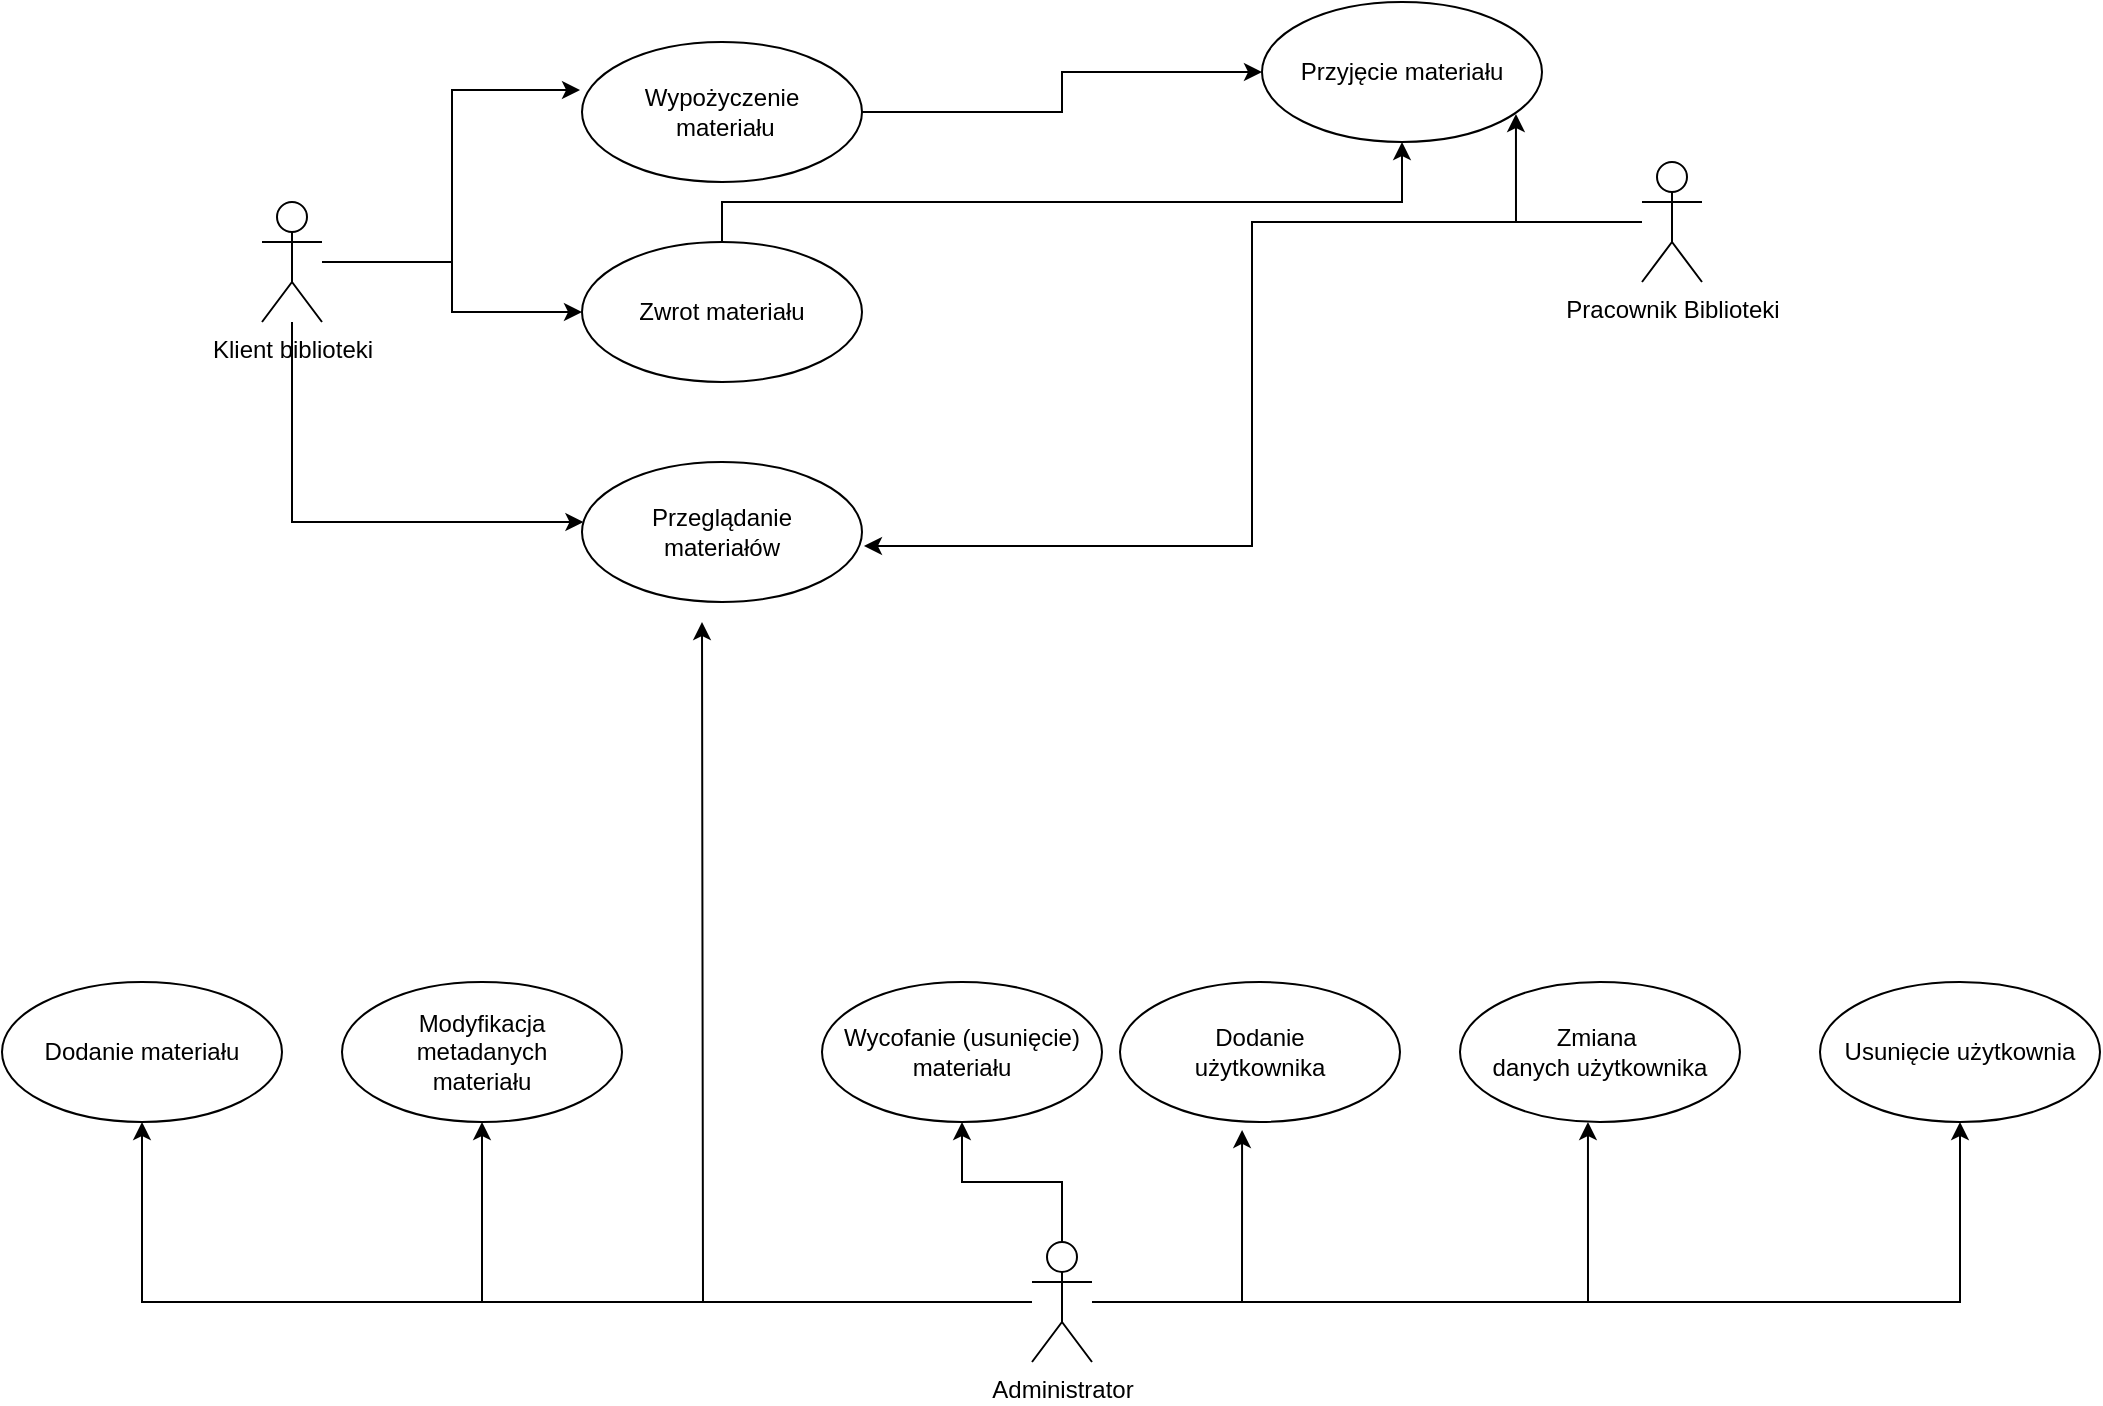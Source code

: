<mxfile version="16.0.0" type="github">
  <diagram name="Page-1" id="e7e014a7-5840-1c2e-5031-d8a46d1fe8dd">
    <mxGraphModel dx="946" dy="570" grid="1" gridSize="10" guides="1" tooltips="1" connect="1" arrows="1" fold="1" page="1" pageScale="1" pageWidth="1169" pageHeight="826" background="none" math="0" shadow="0">
      <root>
        <mxCell id="0" />
        <mxCell id="1" parent="0" />
        <mxCell id="8aos3k-wgXRzJJYhK1MH-10" style="edgeStyle=orthogonalEdgeStyle;rounded=0;orthogonalLoop=1;jettySize=auto;html=1;entryX=-0.007;entryY=0.343;entryDx=0;entryDy=0;entryPerimeter=0;" edge="1" parent="1" source="0x0wc2zP2PB0x8VYFkZm-41" target="0x0wc2zP2PB0x8VYFkZm-42">
          <mxGeometry relative="1" as="geometry" />
        </mxCell>
        <mxCell id="8aos3k-wgXRzJJYhK1MH-11" style="edgeStyle=orthogonalEdgeStyle;rounded=0;orthogonalLoop=1;jettySize=auto;html=1;entryX=0;entryY=0.5;entryDx=0;entryDy=0;" edge="1" parent="1" source="0x0wc2zP2PB0x8VYFkZm-41" target="8aos3k-wgXRzJJYhK1MH-2">
          <mxGeometry relative="1" as="geometry" />
        </mxCell>
        <mxCell id="8aos3k-wgXRzJJYhK1MH-12" style="edgeStyle=orthogonalEdgeStyle;rounded=0;orthogonalLoop=1;jettySize=auto;html=1;" edge="1" parent="1" source="0x0wc2zP2PB0x8VYFkZm-41" target="8aos3k-wgXRzJJYhK1MH-6">
          <mxGeometry relative="1" as="geometry">
            <Array as="points">
              <mxPoint x="215" y="430" />
            </Array>
          </mxGeometry>
        </mxCell>
        <mxCell id="0x0wc2zP2PB0x8VYFkZm-41" value="Klient biblioteki&lt;br&gt;" style="shape=umlActor;verticalLabelPosition=bottom;verticalAlign=top;html=1;" parent="1" vertex="1">
          <mxGeometry x="200" y="270" width="30" height="60" as="geometry" />
        </mxCell>
        <mxCell id="8aos3k-wgXRzJJYhK1MH-14" style="edgeStyle=orthogonalEdgeStyle;rounded=0;orthogonalLoop=1;jettySize=auto;html=1;" edge="1" parent="1" source="0x0wc2zP2PB0x8VYFkZm-42" target="8aos3k-wgXRzJJYhK1MH-5">
          <mxGeometry relative="1" as="geometry" />
        </mxCell>
        <mxCell id="0x0wc2zP2PB0x8VYFkZm-42" value="Wypożyczenie&lt;br&gt;&amp;nbsp;materiału" style="ellipse;whiteSpace=wrap;html=1;" parent="1" vertex="1">
          <mxGeometry x="360" y="190" width="140" height="70" as="geometry" />
        </mxCell>
        <mxCell id="8aos3k-wgXRzJJYhK1MH-15" style="edgeStyle=orthogonalEdgeStyle;rounded=0;orthogonalLoop=1;jettySize=auto;html=1;" edge="1" parent="1" source="8aos3k-wgXRzJJYhK1MH-2" target="8aos3k-wgXRzJJYhK1MH-5">
          <mxGeometry relative="1" as="geometry">
            <Array as="points">
              <mxPoint x="430" y="270" />
              <mxPoint x="770" y="270" />
            </Array>
          </mxGeometry>
        </mxCell>
        <mxCell id="8aos3k-wgXRzJJYhK1MH-2" value="Zwrot materiału" style="ellipse;whiteSpace=wrap;html=1;" vertex="1" parent="1">
          <mxGeometry x="360" y="290" width="140" height="70" as="geometry" />
        </mxCell>
        <mxCell id="8aos3k-wgXRzJJYhK1MH-9" style="edgeStyle=orthogonalEdgeStyle;rounded=0;orthogonalLoop=1;jettySize=auto;html=1;entryX=0.907;entryY=0.8;entryDx=0;entryDy=0;entryPerimeter=0;" edge="1" parent="1" source="8aos3k-wgXRzJJYhK1MH-4" target="8aos3k-wgXRzJJYhK1MH-5">
          <mxGeometry relative="1" as="geometry" />
        </mxCell>
        <mxCell id="8aos3k-wgXRzJJYhK1MH-13" style="edgeStyle=orthogonalEdgeStyle;rounded=0;orthogonalLoop=1;jettySize=auto;html=1;entryX=1.007;entryY=0.6;entryDx=0;entryDy=0;entryPerimeter=0;" edge="1" parent="1" source="8aos3k-wgXRzJJYhK1MH-4" target="8aos3k-wgXRzJJYhK1MH-6">
          <mxGeometry relative="1" as="geometry" />
        </mxCell>
        <mxCell id="8aos3k-wgXRzJJYhK1MH-4" value="Pracownik Biblioteki" style="shape=umlActor;verticalLabelPosition=bottom;verticalAlign=top;html=1;" vertex="1" parent="1">
          <mxGeometry x="890" y="250" width="30" height="60" as="geometry" />
        </mxCell>
        <mxCell id="8aos3k-wgXRzJJYhK1MH-5" value="Przyjęcie materiału" style="ellipse;whiteSpace=wrap;html=1;" vertex="1" parent="1">
          <mxGeometry x="700" y="170" width="140" height="70" as="geometry" />
        </mxCell>
        <mxCell id="8aos3k-wgXRzJJYhK1MH-6" value="Przeglądanie&lt;br&gt;materiałów" style="ellipse;whiteSpace=wrap;html=1;" vertex="1" parent="1">
          <mxGeometry x="360" y="400" width="140" height="70" as="geometry" />
        </mxCell>
        <mxCell id="8aos3k-wgXRzJJYhK1MH-21" style="edgeStyle=orthogonalEdgeStyle;rounded=0;orthogonalLoop=1;jettySize=auto;html=1;entryX=0.436;entryY=1.057;entryDx=0;entryDy=0;entryPerimeter=0;" edge="1" parent="1" source="8aos3k-wgXRzJJYhK1MH-16" target="8aos3k-wgXRzJJYhK1MH-18">
          <mxGeometry relative="1" as="geometry" />
        </mxCell>
        <mxCell id="8aos3k-wgXRzJJYhK1MH-22" style="edgeStyle=orthogonalEdgeStyle;rounded=0;orthogonalLoop=1;jettySize=auto;html=1;entryX=0.457;entryY=1;entryDx=0;entryDy=0;entryPerimeter=0;" edge="1" parent="1" source="8aos3k-wgXRzJJYhK1MH-16" target="8aos3k-wgXRzJJYhK1MH-19">
          <mxGeometry relative="1" as="geometry" />
        </mxCell>
        <mxCell id="8aos3k-wgXRzJJYhK1MH-23" style="edgeStyle=orthogonalEdgeStyle;rounded=0;orthogonalLoop=1;jettySize=auto;html=1;" edge="1" parent="1" source="8aos3k-wgXRzJJYhK1MH-16" target="8aos3k-wgXRzJJYhK1MH-20">
          <mxGeometry relative="1" as="geometry" />
        </mxCell>
        <mxCell id="8aos3k-wgXRzJJYhK1MH-26" style="edgeStyle=orthogonalEdgeStyle;rounded=0;orthogonalLoop=1;jettySize=auto;html=1;entryX=0.5;entryY=1;entryDx=0;entryDy=0;" edge="1" parent="1" source="8aos3k-wgXRzJJYhK1MH-16" target="8aos3k-wgXRzJJYhK1MH-25">
          <mxGeometry relative="1" as="geometry" />
        </mxCell>
        <mxCell id="8aos3k-wgXRzJJYhK1MH-27" style="edgeStyle=orthogonalEdgeStyle;rounded=0;orthogonalLoop=1;jettySize=auto;html=1;entryX=0.5;entryY=1;entryDx=0;entryDy=0;" edge="1" parent="1" source="8aos3k-wgXRzJJYhK1MH-16" target="8aos3k-wgXRzJJYhK1MH-24">
          <mxGeometry relative="1" as="geometry" />
        </mxCell>
        <mxCell id="8aos3k-wgXRzJJYhK1MH-28" style="edgeStyle=orthogonalEdgeStyle;rounded=0;orthogonalLoop=1;jettySize=auto;html=1;entryX=0.5;entryY=1;entryDx=0;entryDy=0;" edge="1" parent="1" source="8aos3k-wgXRzJJYhK1MH-16" target="8aos3k-wgXRzJJYhK1MH-17">
          <mxGeometry relative="1" as="geometry" />
        </mxCell>
        <mxCell id="8aos3k-wgXRzJJYhK1MH-29" style="edgeStyle=orthogonalEdgeStyle;rounded=0;orthogonalLoop=1;jettySize=auto;html=1;" edge="1" parent="1" source="8aos3k-wgXRzJJYhK1MH-16">
          <mxGeometry relative="1" as="geometry">
            <mxPoint x="420" y="480" as="targetPoint" />
          </mxGeometry>
        </mxCell>
        <mxCell id="8aos3k-wgXRzJJYhK1MH-16" value="Administrator&lt;br&gt;" style="shape=umlActor;verticalLabelPosition=bottom;verticalAlign=top;html=1;" vertex="1" parent="1">
          <mxGeometry x="585" y="790" width="30" height="60" as="geometry" />
        </mxCell>
        <mxCell id="8aos3k-wgXRzJJYhK1MH-17" value="Dodanie materiału" style="ellipse;whiteSpace=wrap;html=1;" vertex="1" parent="1">
          <mxGeometry x="70" y="660" width="140" height="70" as="geometry" />
        </mxCell>
        <mxCell id="8aos3k-wgXRzJJYhK1MH-18" value="Dodanie&lt;br&gt;użytkownika" style="ellipse;whiteSpace=wrap;html=1;" vertex="1" parent="1">
          <mxGeometry x="629" y="660" width="140" height="70" as="geometry" />
        </mxCell>
        <mxCell id="8aos3k-wgXRzJJYhK1MH-19" value="Zmiana&amp;nbsp;&lt;br&gt;danych użytkownika" style="ellipse;whiteSpace=wrap;html=1;" vertex="1" parent="1">
          <mxGeometry x="799" y="660" width="140" height="70" as="geometry" />
        </mxCell>
        <mxCell id="8aos3k-wgXRzJJYhK1MH-20" value="Usunięcie użytkownia" style="ellipse;whiteSpace=wrap;html=1;" vertex="1" parent="1">
          <mxGeometry x="979" y="660" width="140" height="70" as="geometry" />
        </mxCell>
        <mxCell id="8aos3k-wgXRzJJYhK1MH-24" value="Modyfikacja &lt;br&gt;metadanych&lt;br&gt;materiału" style="ellipse;whiteSpace=wrap;html=1;" vertex="1" parent="1">
          <mxGeometry x="240" y="660" width="140" height="70" as="geometry" />
        </mxCell>
        <mxCell id="8aos3k-wgXRzJJYhK1MH-25" value="Wycofanie (usunięcie)&lt;br&gt;materiału" style="ellipse;whiteSpace=wrap;html=1;" vertex="1" parent="1">
          <mxGeometry x="480" y="660" width="140" height="70" as="geometry" />
        </mxCell>
      </root>
    </mxGraphModel>
  </diagram>
</mxfile>
